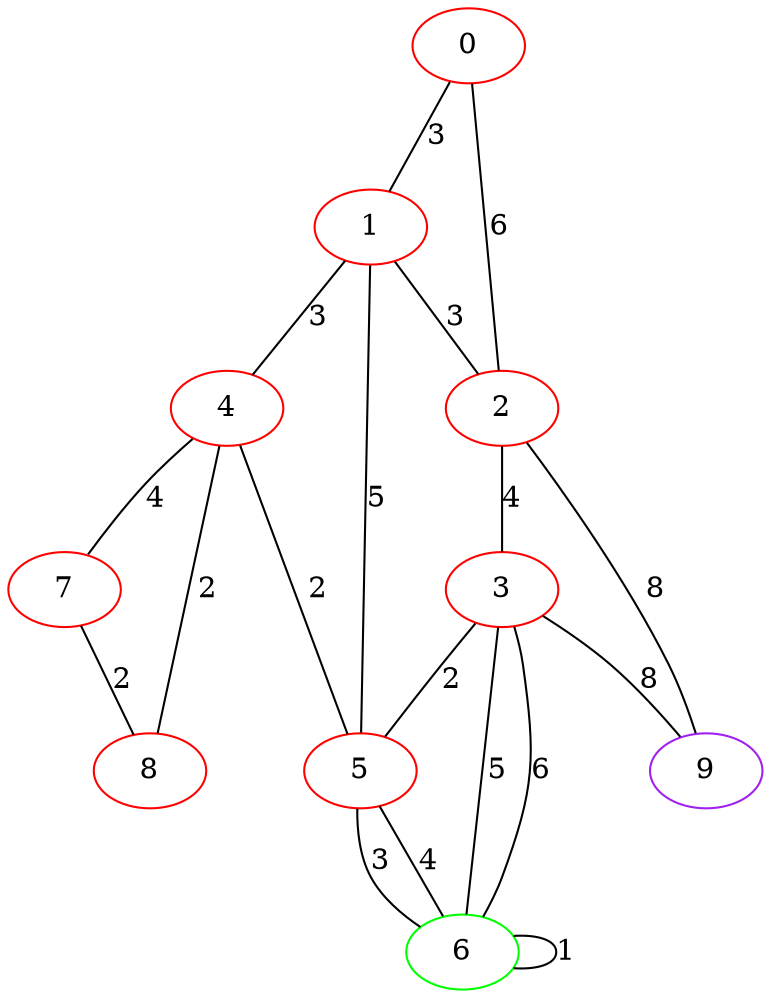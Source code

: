graph "" {
0 [color=red, weight=1];
1 [color=red, weight=1];
2 [color=red, weight=1];
3 [color=red, weight=1];
4 [color=red, weight=1];
5 [color=red, weight=1];
6 [color=green, weight=2];
7 [color=red, weight=1];
8 [color=red, weight=1];
9 [color=purple, weight=4];
0 -- 1  [key=0, label=3];
0 -- 2  [key=0, label=6];
1 -- 2  [key=0, label=3];
1 -- 4  [key=0, label=3];
1 -- 5  [key=0, label=5];
2 -- 3  [key=0, label=4];
2 -- 9  [key=0, label=8];
3 -- 9  [key=0, label=8];
3 -- 5  [key=0, label=2];
3 -- 6  [key=0, label=5];
3 -- 6  [key=1, label=6];
4 -- 8  [key=0, label=2];
4 -- 5  [key=0, label=2];
4 -- 7  [key=0, label=4];
5 -- 6  [key=0, label=3];
5 -- 6  [key=1, label=4];
6 -- 6  [key=0, label=1];
7 -- 8  [key=0, label=2];
}
